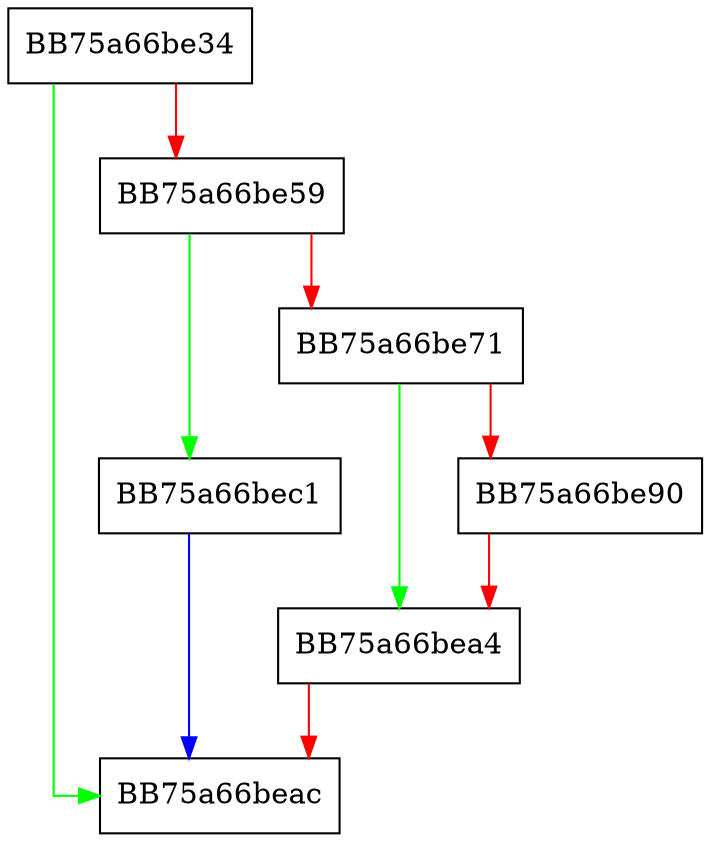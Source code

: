 digraph ParseCertificateFromFile {
  node [shape="box"];
  graph [splines=ortho];
  BB75a66be34 -> BB75a66beac [color="green"];
  BB75a66be34 -> BB75a66be59 [color="red"];
  BB75a66be59 -> BB75a66bec1 [color="green"];
  BB75a66be59 -> BB75a66be71 [color="red"];
  BB75a66be71 -> BB75a66bea4 [color="green"];
  BB75a66be71 -> BB75a66be90 [color="red"];
  BB75a66be90 -> BB75a66bea4 [color="red"];
  BB75a66bea4 -> BB75a66beac [color="red"];
  BB75a66bec1 -> BB75a66beac [color="blue"];
}